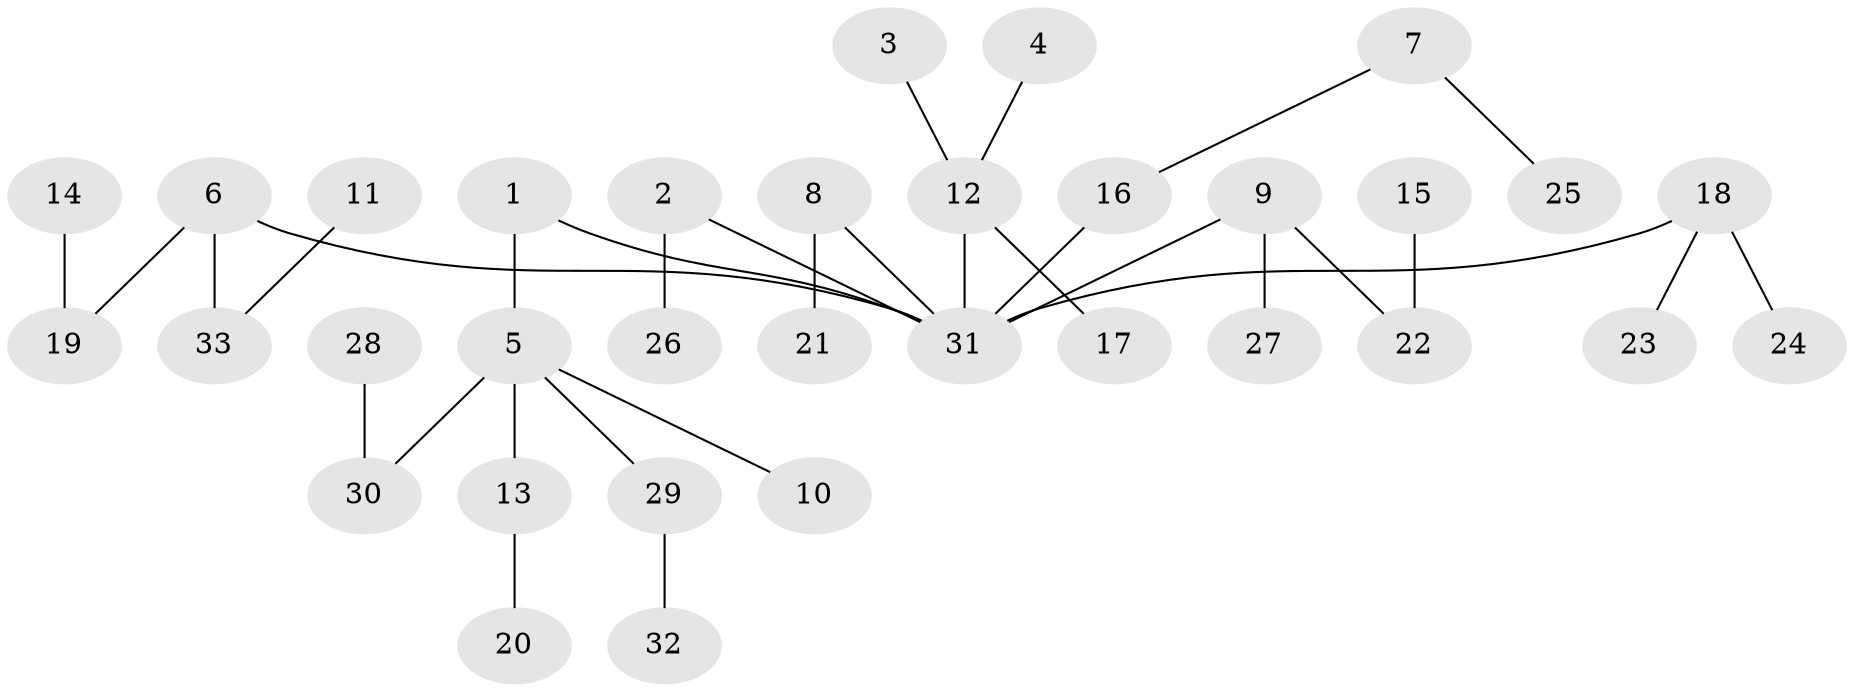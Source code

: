 // original degree distribution, {10: 0.015384615384615385, 2: 0.38461538461538464, 5: 0.03076923076923077, 1: 0.4153846153846154, 3: 0.13846153846153847, 4: 0.015384615384615385}
// Generated by graph-tools (version 1.1) at 2025/02/03/09/25 03:02:27]
// undirected, 33 vertices, 32 edges
graph export_dot {
graph [start="1"]
  node [color=gray90,style=filled];
  1;
  2;
  3;
  4;
  5;
  6;
  7;
  8;
  9;
  10;
  11;
  12;
  13;
  14;
  15;
  16;
  17;
  18;
  19;
  20;
  21;
  22;
  23;
  24;
  25;
  26;
  27;
  28;
  29;
  30;
  31;
  32;
  33;
  1 -- 5 [weight=1.0];
  1 -- 31 [weight=1.0];
  2 -- 26 [weight=1.0];
  2 -- 31 [weight=1.0];
  3 -- 12 [weight=1.0];
  4 -- 12 [weight=1.0];
  5 -- 10 [weight=1.0];
  5 -- 13 [weight=1.0];
  5 -- 29 [weight=1.0];
  5 -- 30 [weight=1.0];
  6 -- 19 [weight=1.0];
  6 -- 31 [weight=1.0];
  6 -- 33 [weight=1.0];
  7 -- 16 [weight=1.0];
  7 -- 25 [weight=1.0];
  8 -- 21 [weight=1.0];
  8 -- 31 [weight=1.0];
  9 -- 22 [weight=1.0];
  9 -- 27 [weight=1.0];
  9 -- 31 [weight=1.0];
  11 -- 33 [weight=1.0];
  12 -- 17 [weight=1.0];
  12 -- 31 [weight=1.0];
  13 -- 20 [weight=1.0];
  14 -- 19 [weight=1.0];
  15 -- 22 [weight=1.0];
  16 -- 31 [weight=1.0];
  18 -- 23 [weight=1.0];
  18 -- 24 [weight=1.0];
  18 -- 31 [weight=1.0];
  28 -- 30 [weight=1.0];
  29 -- 32 [weight=1.0];
}
